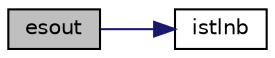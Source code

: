 digraph "esout"
{
  edge [fontname="Helvetica",fontsize="10",labelfontname="Helvetica",labelfontsize="10"];
  node [fontname="Helvetica",fontsize="10",shape=record];
  rankdir="LR";
  Node1 [label="esout",height=0.2,width=0.4,color="black", fillcolor="grey75", style="filled", fontcolor="black"];
  Node1 -> Node2 [color="midnightblue",fontsize="10",style="solid",fontname="Helvetica"];
  Node2 [label="istlnb",height=0.2,width=0.4,color="black", fillcolor="white", style="filled",URL="$istlnb_8f.html#ad995a38c1ae652e4f942b67cc1d26fd4"];
}
